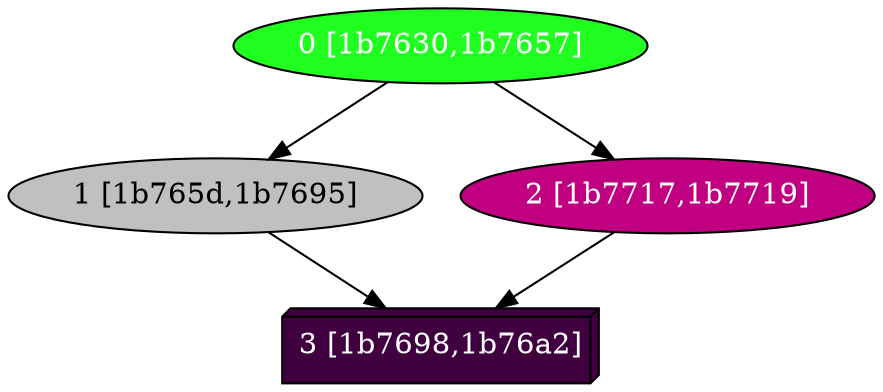 diGraph libnss3{
	libnss3_0  [style=filled fillcolor="#20FF20" fontcolor="#ffffff" shape=oval label="0 [1b7630,1b7657]"]
	libnss3_1  [style=filled fillcolor="#C0C0C0" fontcolor="#000000" shape=oval label="1 [1b765d,1b7695]"]
	libnss3_2  [style=filled fillcolor="#C00080" fontcolor="#ffffff" shape=oval label="2 [1b7717,1b7719]"]
	libnss3_3  [style=filled fillcolor="#400040" fontcolor="#ffffff" shape=box3d label="3 [1b7698,1b76a2]"]

	libnss3_0 -> libnss3_1
	libnss3_0 -> libnss3_2
	libnss3_1 -> libnss3_3
	libnss3_2 -> libnss3_3
}